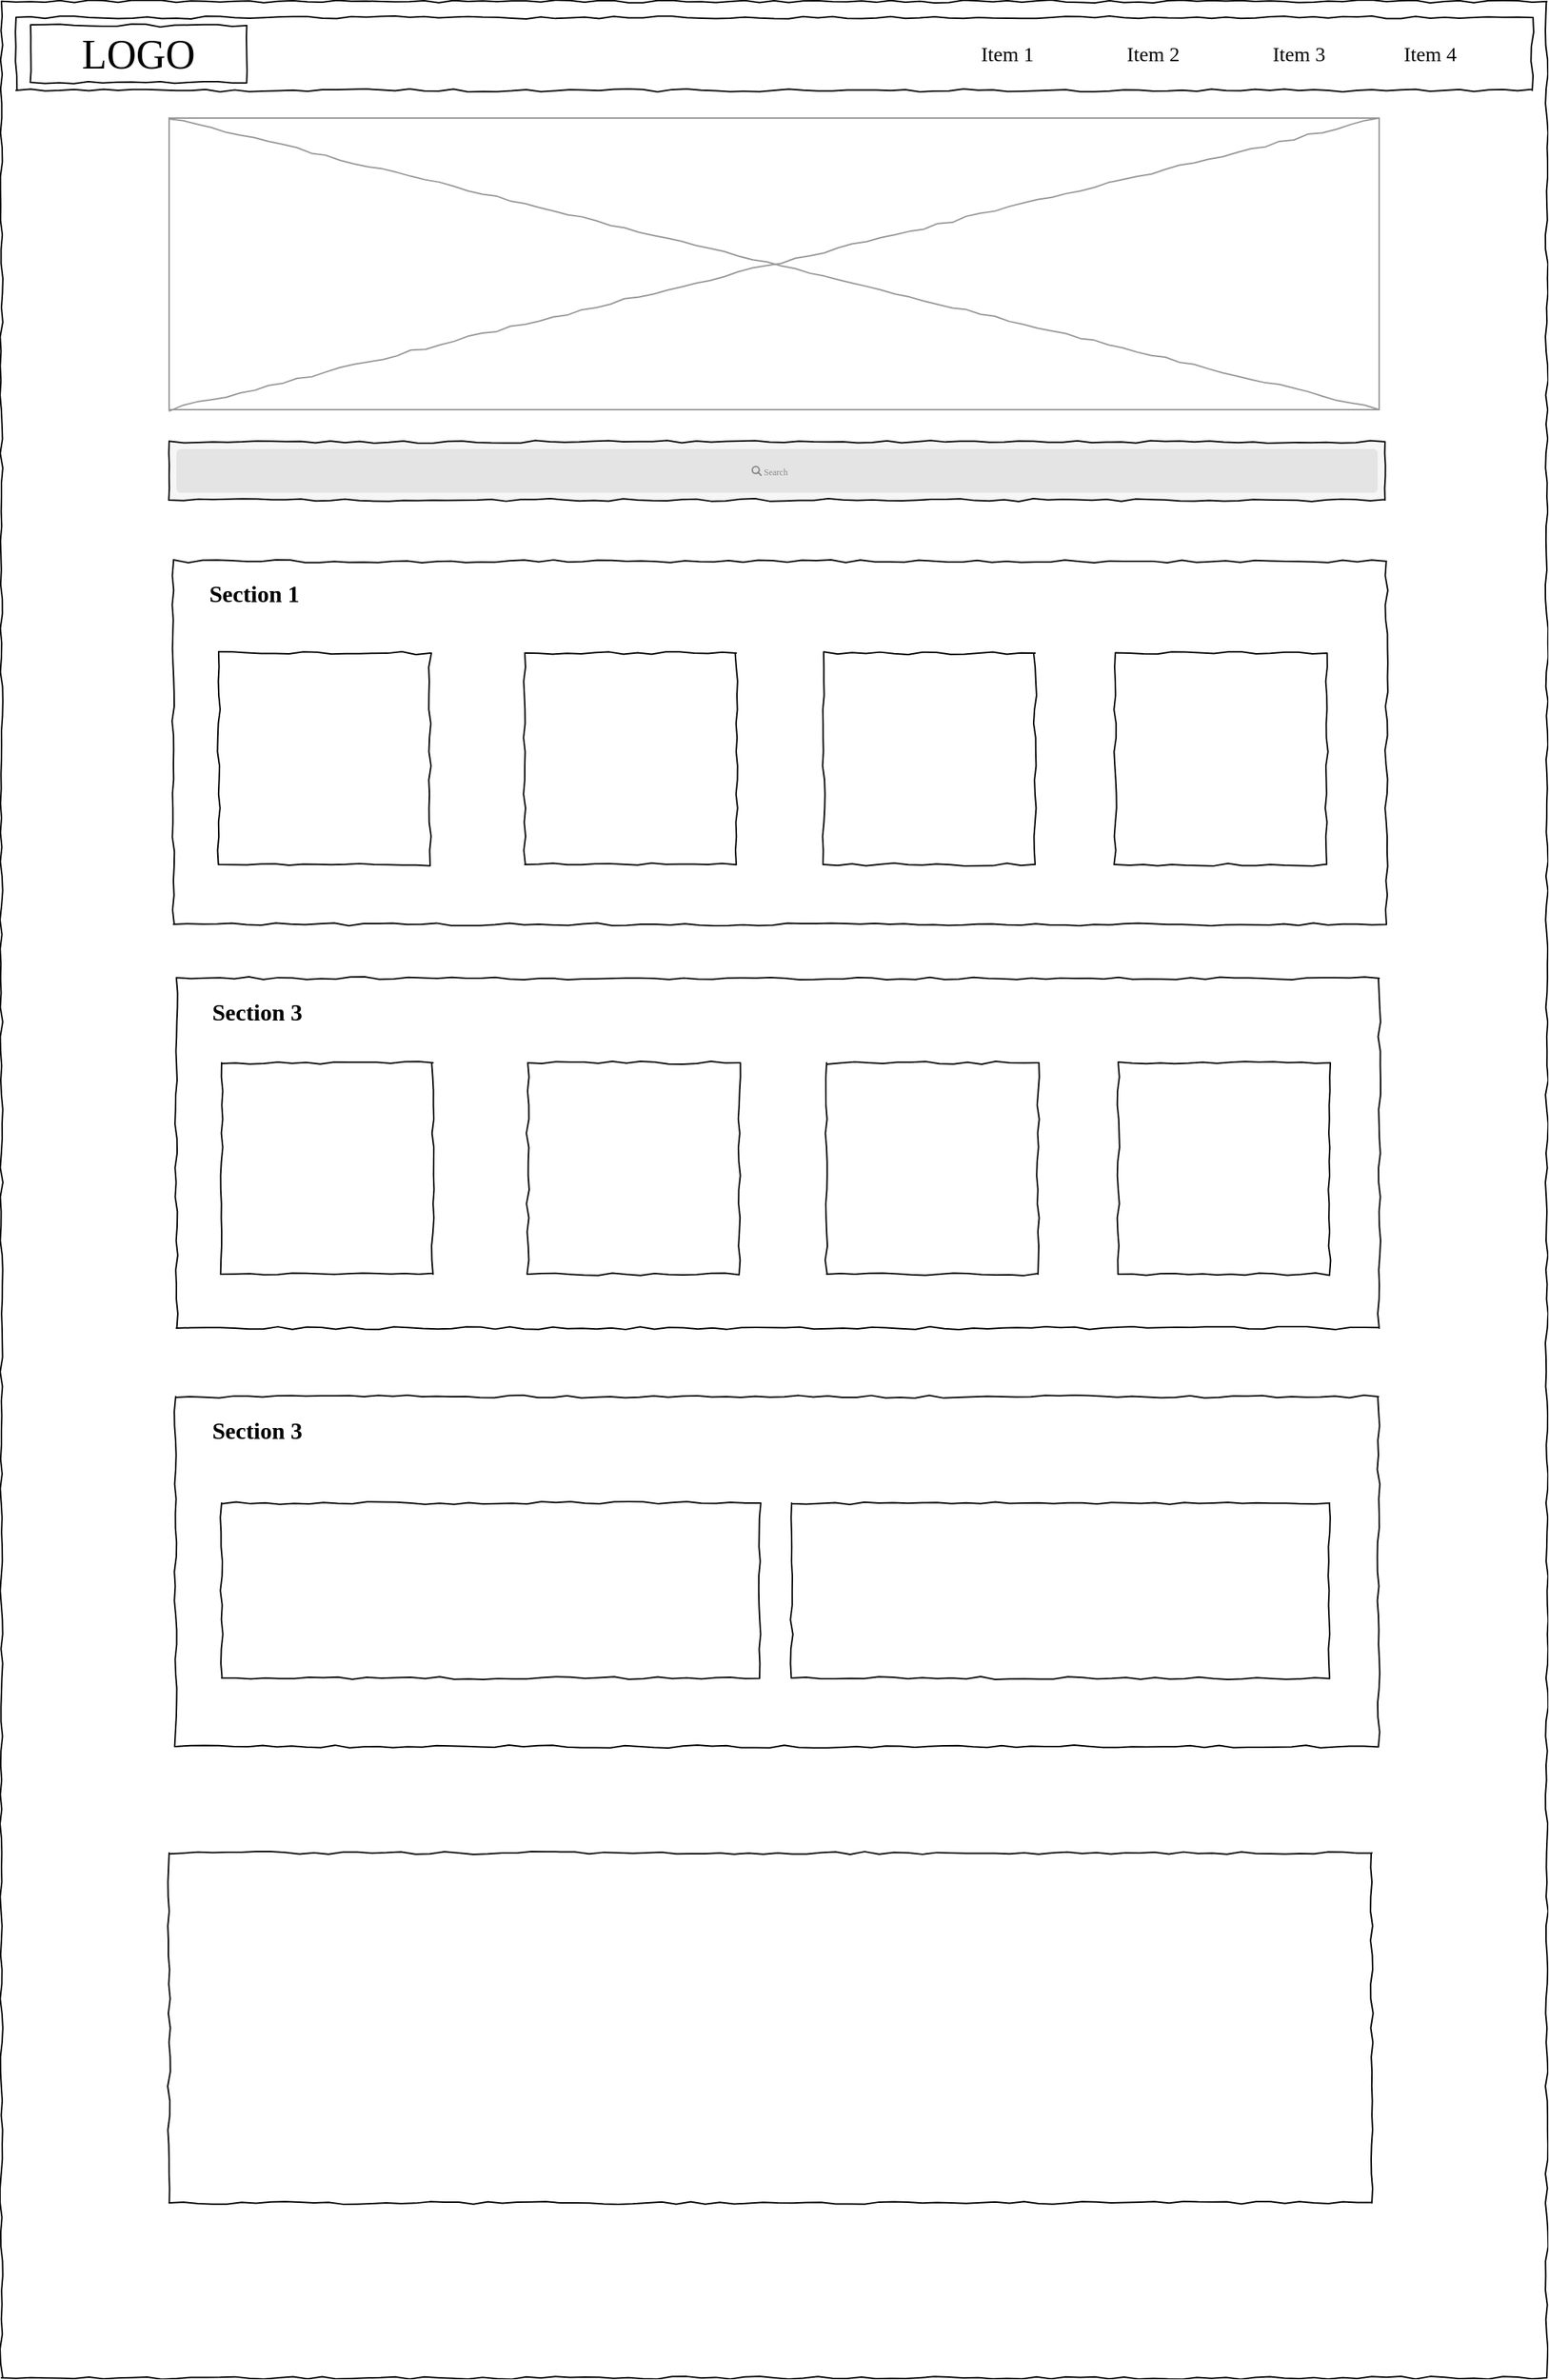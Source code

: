 <mxfile version="21.7.2" type="github">
  <diagram name="Page-1" id="03018318-947c-dd8e-b7a3-06fadd420f32">
    <mxGraphModel dx="1592" dy="952" grid="1" gridSize="10" guides="1" tooltips="1" connect="1" arrows="1" fold="1" page="1" pageScale="1" pageWidth="1100" pageHeight="850" background="#ffffff" math="0" shadow="0">
      <root>
        <mxCell id="0" />
        <mxCell id="1" parent="0" />
        <mxCell id="677b7b8949515195-1" value="" style="whiteSpace=wrap;html=1;rounded=0;shadow=0;labelBackgroundColor=none;strokeColor=#000000;strokeWidth=1;fillColor=none;fontFamily=Verdana;fontSize=12;fontColor=#000000;align=center;comic=1;" parent="1" vertex="1">
          <mxGeometry x="20" y="20" width="1060" height="1630" as="geometry" />
        </mxCell>
        <mxCell id="677b7b8949515195-2" value="LOGO" style="whiteSpace=wrap;html=1;rounded=0;shadow=0;labelBackgroundColor=none;strokeWidth=1;fontFamily=Verdana;fontSize=28;align=center;comic=1;fillColor=default;" parent="1" vertex="1">
          <mxGeometry x="40" y="36.5" width="148.2" height="39" as="geometry" />
        </mxCell>
        <mxCell id="677b7b8949515195-10" value="" style="whiteSpace=wrap;html=1;rounded=0;shadow=0;labelBackgroundColor=none;strokeWidth=1;fillColor=none;fontFamily=Verdana;fontSize=12;align=center;comic=1;" parent="1" vertex="1">
          <mxGeometry x="30" y="31" width="1040" height="50" as="geometry" />
        </mxCell>
        <mxCell id="677b7b8949515195-11" value="Item 1" style="text;html=1;points=[];align=left;verticalAlign=top;spacingTop=-4;fontSize=14;fontFamily=Verdana" parent="1" vertex="1">
          <mxGeometry x="690" y="46" width="60" height="20" as="geometry" />
        </mxCell>
        <mxCell id="677b7b8949515195-12" value="Item 2" style="text;html=1;points=[];align=left;verticalAlign=top;spacingTop=-4;fontSize=14;fontFamily=Verdana" parent="1" vertex="1">
          <mxGeometry x="790" y="46" width="60" height="20" as="geometry" />
        </mxCell>
        <mxCell id="677b7b8949515195-13" value="Item 3" style="text;html=1;points=[];align=left;verticalAlign=top;spacingTop=-4;fontSize=14;fontFamily=Verdana" parent="1" vertex="1">
          <mxGeometry x="890" y="46" width="60" height="20" as="geometry" />
        </mxCell>
        <mxCell id="677b7b8949515195-14" value="Item 4" style="text;html=1;points=[];align=left;verticalAlign=top;spacingTop=-4;fontSize=14;fontFamily=Verdana" parent="1" vertex="1">
          <mxGeometry x="980" y="46" width="60" height="20" as="geometry" />
        </mxCell>
        <mxCell id="677b7b8949515195-16" value="" style="verticalLabelPosition=bottom;shadow=0;dashed=0;align=center;html=1;verticalAlign=top;strokeWidth=1;shape=mxgraph.mockup.graphics.simpleIcon;strokeColor=#999999;rounded=0;labelBackgroundColor=none;fontFamily=Verdana;fontSize=14;fontColor=#000000;comic=1;" parent="1" vertex="1">
          <mxGeometry x="135" y="100" width="830" height="200" as="geometry" />
        </mxCell>
        <mxCell id="oSKXWUkWQ3MO2fb63xKX-14" value="" style="shape=rect;fillColor=#F6F6F6;strokeColor=default;rounded=0;shadow=0;labelBackgroundColor=none;comic=1;strokeWidth=1;fontFamily=Verdana;fontSize=12;fontColor=default;html=1;" vertex="1" parent="1">
          <mxGeometry x="135" y="322" width="834" height="40" as="geometry" />
        </mxCell>
        <mxCell id="oSKXWUkWQ3MO2fb63xKX-15" value="" style="html=1;strokeWidth=1;shadow=0;dashed=0;shape=mxgraph.ios7ui.marginRect;rx=3;ry=3;rectMargin=5;fillColor=#E4E4E4;strokeColor=none;rounded=0;labelBackgroundColor=none;comic=1;fontFamily=Verdana;fontSize=12;fontColor=default;" vertex="1" parent="oSKXWUkWQ3MO2fb63xKX-14">
          <mxGeometry width="834" height="40" as="geometry" />
        </mxCell>
        <mxCell id="oSKXWUkWQ3MO2fb63xKX-16" value="Search" style="shape=mxgraph.ios7.icons.looking_glass;strokeColor=#878789;fillColor=none;fontColor=#878789;labelPosition=right;verticalLabelPosition=middle;align=left;verticalAlign=middle;fontSize=6;fontStyle=0;spacingTop=2;sketch=0;html=1;rounded=0;shadow=0;labelBackgroundColor=none;comic=1;strokeWidth=1;fontFamily=Verdana;" vertex="1" parent="oSKXWUkWQ3MO2fb63xKX-14">
          <mxGeometry x="0.5" y="0.5" width="6" height="6" relative="1" as="geometry">
            <mxPoint x="-17" y="-3" as="offset" />
          </mxGeometry>
        </mxCell>
        <mxCell id="oSKXWUkWQ3MO2fb63xKX-17" value="" style="rounded=0;whiteSpace=wrap;html=1;shadow=0;labelBackgroundColor=none;comic=1;strokeColor=default;strokeWidth=1;fontFamily=Verdana;fontSize=12;fontColor=default;fillColor=none;" vertex="1" parent="1">
          <mxGeometry x="138" y="404" width="832" height="249" as="geometry" />
        </mxCell>
        <mxCell id="oSKXWUkWQ3MO2fb63xKX-18" value="&lt;font style=&quot;font-size: 16px;&quot;&gt;Section 1&lt;/font&gt;" style="text;strokeColor=none;fillColor=none;html=1;fontSize=12;fontStyle=1;verticalAlign=middle;align=center;fontFamily=Verdana;fontColor=default;" vertex="1" parent="1">
          <mxGeometry x="143" y="406" width="100" height="40" as="geometry" />
        </mxCell>
        <mxCell id="oSKXWUkWQ3MO2fb63xKX-19" value="" style="whiteSpace=wrap;html=1;aspect=fixed;rounded=0;shadow=0;labelBackgroundColor=none;comic=1;strokeColor=default;strokeWidth=1;fontFamily=Verdana;fontSize=12;fontColor=default;fillColor=none;" vertex="1" parent="1">
          <mxGeometry x="169" y="467" width="145" height="145" as="geometry" />
        </mxCell>
        <mxCell id="oSKXWUkWQ3MO2fb63xKX-20" value="" style="whiteSpace=wrap;html=1;aspect=fixed;rounded=0;shadow=0;labelBackgroundColor=none;comic=1;strokeColor=default;strokeWidth=1;fontFamily=Verdana;fontSize=12;fontColor=default;fillColor=none;" vertex="1" parent="1">
          <mxGeometry x="379" y="467" width="145" height="145" as="geometry" />
        </mxCell>
        <mxCell id="oSKXWUkWQ3MO2fb63xKX-21" value="" style="whiteSpace=wrap;html=1;aspect=fixed;rounded=0;shadow=0;labelBackgroundColor=none;comic=1;strokeColor=default;strokeWidth=1;fontFamily=Verdana;fontSize=12;fontColor=default;fillColor=none;" vertex="1" parent="1">
          <mxGeometry x="584" y="467" width="145" height="145" as="geometry" />
        </mxCell>
        <mxCell id="oSKXWUkWQ3MO2fb63xKX-22" value="" style="whiteSpace=wrap;html=1;aspect=fixed;rounded=0;shadow=0;labelBackgroundColor=none;comic=1;strokeColor=default;strokeWidth=1;fontFamily=Verdana;fontSize=12;fontColor=default;fillColor=none;" vertex="1" parent="1">
          <mxGeometry x="784" y="467" width="145" height="145" as="geometry" />
        </mxCell>
        <mxCell id="oSKXWUkWQ3MO2fb63xKX-24" value="" style="rounded=0;whiteSpace=wrap;html=1;shadow=0;labelBackgroundColor=none;comic=1;strokeColor=default;strokeWidth=1;fontFamily=Verdana;fontSize=12;fontColor=default;fillColor=none;" vertex="1" parent="1">
          <mxGeometry x="140" y="690" width="825" height="240" as="geometry" />
        </mxCell>
        <mxCell id="oSKXWUkWQ3MO2fb63xKX-25" value="&lt;font style=&quot;font-size: 16px;&quot;&gt;Section 3&lt;/font&gt;" style="text;strokeColor=none;fillColor=none;html=1;fontSize=12;fontStyle=1;verticalAlign=middle;align=center;fontFamily=Verdana;fontColor=default;" vertex="1" parent="1">
          <mxGeometry x="145" y="693" width="100" height="40" as="geometry" />
        </mxCell>
        <mxCell id="oSKXWUkWQ3MO2fb63xKX-26" value="" style="whiteSpace=wrap;html=1;aspect=fixed;rounded=0;shadow=0;labelBackgroundColor=none;comic=1;strokeColor=default;strokeWidth=1;fontFamily=Verdana;fontSize=12;fontColor=default;fillColor=none;" vertex="1" parent="1">
          <mxGeometry x="171" y="748" width="145" height="145" as="geometry" />
        </mxCell>
        <mxCell id="oSKXWUkWQ3MO2fb63xKX-27" value="" style="whiteSpace=wrap;html=1;aspect=fixed;rounded=0;shadow=0;labelBackgroundColor=none;comic=1;strokeColor=default;strokeWidth=1;fontFamily=Verdana;fontSize=12;fontColor=default;fillColor=none;" vertex="1" parent="1">
          <mxGeometry x="381" y="748" width="145" height="145" as="geometry" />
        </mxCell>
        <mxCell id="oSKXWUkWQ3MO2fb63xKX-28" value="" style="whiteSpace=wrap;html=1;aspect=fixed;rounded=0;shadow=0;labelBackgroundColor=none;comic=1;strokeColor=default;strokeWidth=1;fontFamily=Verdana;fontSize=12;fontColor=default;fillColor=none;" vertex="1" parent="1">
          <mxGeometry x="586" y="748" width="145" height="145" as="geometry" />
        </mxCell>
        <mxCell id="oSKXWUkWQ3MO2fb63xKX-29" value="" style="whiteSpace=wrap;html=1;aspect=fixed;rounded=0;shadow=0;labelBackgroundColor=none;comic=1;strokeColor=default;strokeWidth=1;fontFamily=Verdana;fontSize=12;fontColor=default;fillColor=none;" vertex="1" parent="1">
          <mxGeometry x="786" y="748" width="145" height="145" as="geometry" />
        </mxCell>
        <mxCell id="oSKXWUkWQ3MO2fb63xKX-31" value="" style="rounded=0;whiteSpace=wrap;html=1;shadow=0;labelBackgroundColor=none;comic=1;strokeColor=default;strokeWidth=1;fontFamily=Verdana;fontSize=12;fontColor=default;fillColor=none;" vertex="1" parent="1">
          <mxGeometry x="139.5" y="977" width="825" height="240" as="geometry" />
        </mxCell>
        <mxCell id="oSKXWUkWQ3MO2fb63xKX-32" value="&lt;font style=&quot;font-size: 16px;&quot;&gt;Section 3&lt;/font&gt;" style="text;strokeColor=none;fillColor=none;html=1;fontSize=12;fontStyle=1;verticalAlign=middle;align=center;fontFamily=Verdana;fontColor=default;" vertex="1" parent="1">
          <mxGeometry x="144.5" y="980" width="100" height="40" as="geometry" />
        </mxCell>
        <mxCell id="oSKXWUkWQ3MO2fb63xKX-35" value="" style="rounded=0;whiteSpace=wrap;html=1;shadow=0;labelBackgroundColor=none;comic=1;strokeColor=default;strokeWidth=1;fontFamily=Verdana;fontSize=12;fontColor=default;fillColor=none;" vertex="1" parent="1">
          <mxGeometry x="171" y="1050" width="369" height="120" as="geometry" />
        </mxCell>
        <mxCell id="oSKXWUkWQ3MO2fb63xKX-36" value="" style="rounded=0;whiteSpace=wrap;html=1;shadow=0;labelBackgroundColor=none;comic=1;strokeColor=default;strokeWidth=1;fontFamily=Verdana;fontSize=12;fontColor=default;fillColor=none;" vertex="1" parent="1">
          <mxGeometry x="562" y="1050" width="369" height="120" as="geometry" />
        </mxCell>
        <mxCell id="oSKXWUkWQ3MO2fb63xKX-37" value="" style="rounded=0;whiteSpace=wrap;html=1;shadow=0;labelBackgroundColor=none;comic=1;strokeColor=default;strokeWidth=1;fontFamily=Verdana;fontSize=12;fontColor=default;fillColor=none;" vertex="1" parent="1">
          <mxGeometry x="135" y="1290" width="825" height="240" as="geometry" />
        </mxCell>
      </root>
    </mxGraphModel>
  </diagram>
</mxfile>
